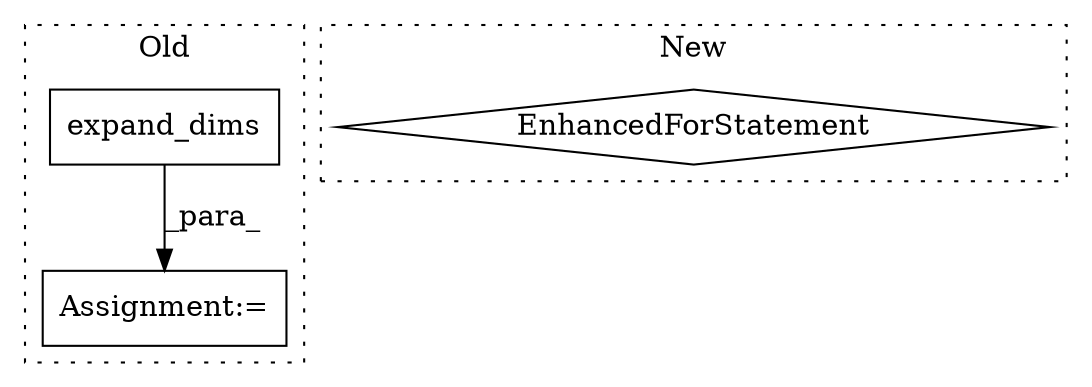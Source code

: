 digraph G {
subgraph cluster0 {
1 [label="expand_dims" a="32" s="995,1047" l="12,1" shape="box"];
3 [label="Assignment:=" a="7" s="1193" l="1" shape="box"];
label = "Old";
style="dotted";
}
subgraph cluster1 {
2 [label="EnhancedForStatement" a="70" s="13574,13676" l="53,2" shape="diamond"];
label = "New";
style="dotted";
}
1 -> 3 [label="_para_"];
}